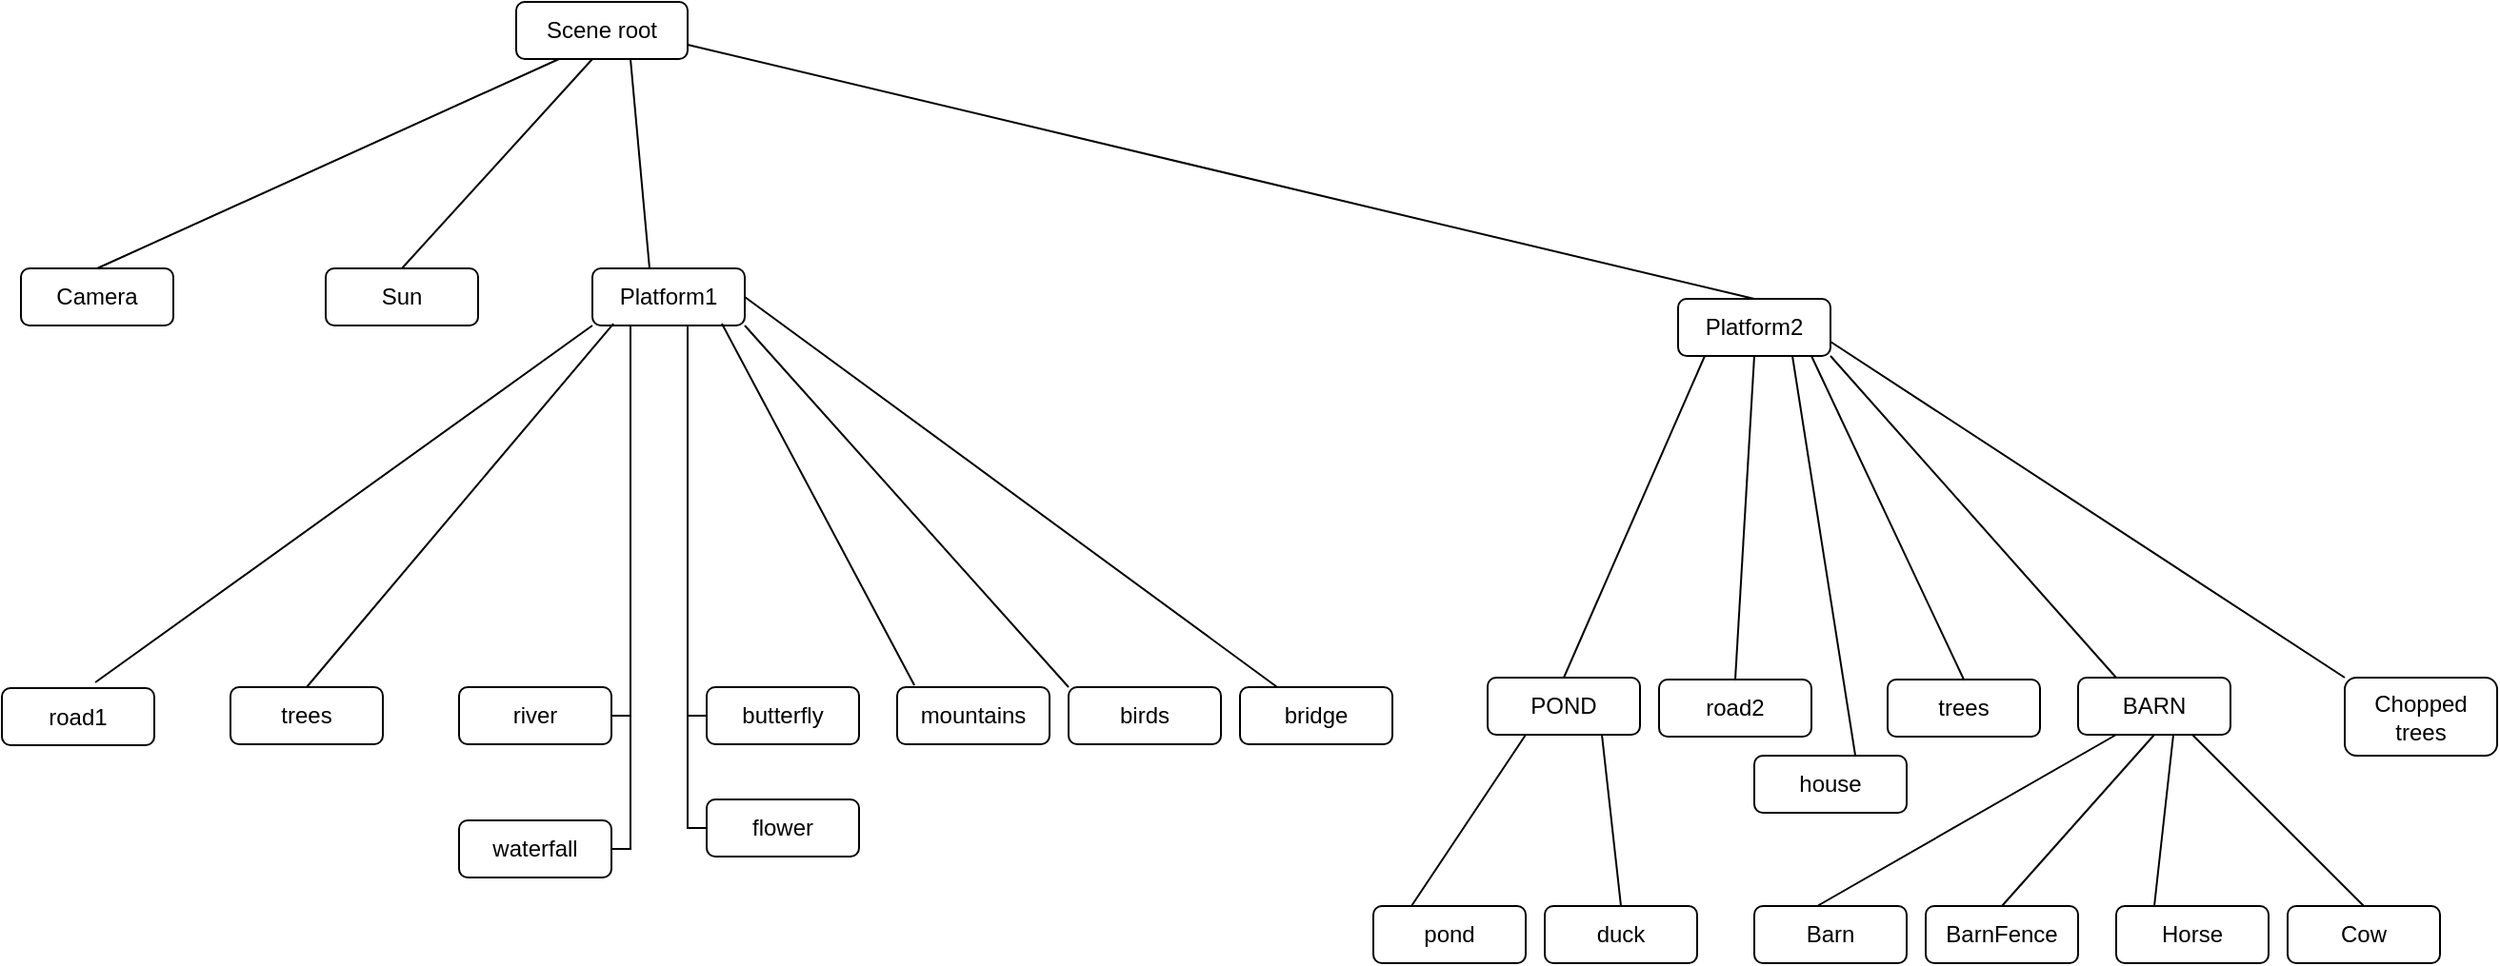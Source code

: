 <mxfile version="24.4.0" type="device">
  <diagram name="Página-1" id="yimdOHPpIYH52loGB8fc">
    <mxGraphModel dx="1434" dy="746" grid="1" gridSize="10" guides="1" tooltips="1" connect="1" arrows="1" fold="1" page="1" pageScale="1" pageWidth="827" pageHeight="1169" math="0" shadow="0">
      <root>
        <mxCell id="0" />
        <mxCell id="1" parent="0" />
        <mxCell id="s78NcPnJN6FUGEPkhZ8m-1" value="Scene root" style="rounded=1;whiteSpace=wrap;html=1;" parent="1" vertex="1">
          <mxGeometry x="300" y="80" width="90" height="30" as="geometry" />
        </mxCell>
        <mxCell id="s78NcPnJN6FUGEPkhZ8m-4" value="Camera" style="rounded=1;whiteSpace=wrap;html=1;" parent="1" vertex="1">
          <mxGeometry x="40" y="220" width="80" height="30" as="geometry" />
        </mxCell>
        <mxCell id="s78NcPnJN6FUGEPkhZ8m-6" value="Sun" style="rounded=1;whiteSpace=wrap;html=1;" parent="1" vertex="1">
          <mxGeometry x="200" y="220" width="80" height="30" as="geometry" />
        </mxCell>
        <mxCell id="s78NcPnJN6FUGEPkhZ8m-7" value="trees" style="rounded=1;whiteSpace=wrap;html=1;" parent="1" vertex="1">
          <mxGeometry x="150" y="440" width="80" height="30" as="geometry" />
        </mxCell>
        <mxCell id="s78NcPnJN6FUGEPkhZ8m-8" value="river" style="rounded=1;whiteSpace=wrap;html=1;" parent="1" vertex="1">
          <mxGeometry x="270" y="440" width="80" height="30" as="geometry" />
        </mxCell>
        <mxCell id="s78NcPnJN6FUGEPkhZ8m-9" value="waterfall" style="rounded=1;whiteSpace=wrap;html=1;" parent="1" vertex="1">
          <mxGeometry x="270" y="510" width="80" height="30" as="geometry" />
        </mxCell>
        <mxCell id="s78NcPnJN6FUGEPkhZ8m-10" value="birds" style="rounded=1;whiteSpace=wrap;html=1;" parent="1" vertex="1">
          <mxGeometry x="590" y="440" width="80" height="30" as="geometry" />
        </mxCell>
        <mxCell id="s78NcPnJN6FUGEPkhZ8m-11" value="flower" style="rounded=1;whiteSpace=wrap;html=1;" parent="1" vertex="1">
          <mxGeometry x="400" y="499" width="80" height="30" as="geometry" />
        </mxCell>
        <mxCell id="s78NcPnJN6FUGEPkhZ8m-12" value="butterfly" style="rounded=1;whiteSpace=wrap;html=1;" parent="1" vertex="1">
          <mxGeometry x="400" y="440" width="80" height="30" as="geometry" />
        </mxCell>
        <mxCell id="s78NcPnJN6FUGEPkhZ8m-13" value="mountains" style="rounded=1;whiteSpace=wrap;html=1;" parent="1" vertex="1">
          <mxGeometry x="500" y="440" width="80" height="30" as="geometry" />
        </mxCell>
        <mxCell id="s78NcPnJN6FUGEPkhZ8m-16" value="BARN" style="rounded=1;whiteSpace=wrap;html=1;" parent="1" vertex="1">
          <mxGeometry x="1120" y="435" width="80" height="30" as="geometry" />
        </mxCell>
        <mxCell id="s78NcPnJN6FUGEPkhZ8m-17" value="Barn" style="rounded=1;whiteSpace=wrap;html=1;" parent="1" vertex="1">
          <mxGeometry x="950" y="555" width="80" height="30" as="geometry" />
        </mxCell>
        <mxCell id="s78NcPnJN6FUGEPkhZ8m-18" value="" style="endArrow=none;html=1;rounded=0;exitX=0.413;exitY=0;exitDx=0;exitDy=0;exitPerimeter=0;entryX=0.25;entryY=1;entryDx=0;entryDy=0;" parent="1" source="s78NcPnJN6FUGEPkhZ8m-17" target="s78NcPnJN6FUGEPkhZ8m-16" edge="1">
          <mxGeometry width="50" height="50" relative="1" as="geometry">
            <mxPoint x="1070" y="405" as="sourcePoint" />
            <mxPoint x="1120" y="355" as="targetPoint" />
          </mxGeometry>
        </mxCell>
        <mxCell id="s78NcPnJN6FUGEPkhZ8m-20" value="BarnFence" style="rounded=1;whiteSpace=wrap;html=1;" parent="1" vertex="1">
          <mxGeometry x="1040" y="555" width="80" height="30" as="geometry" />
        </mxCell>
        <mxCell id="s78NcPnJN6FUGEPkhZ8m-21" value="Cow" style="rounded=1;whiteSpace=wrap;html=1;" parent="1" vertex="1">
          <mxGeometry x="1230" y="555" width="80" height="30" as="geometry" />
        </mxCell>
        <mxCell id="s78NcPnJN6FUGEPkhZ8m-22" value="Horse" style="rounded=1;whiteSpace=wrap;html=1;" parent="1" vertex="1">
          <mxGeometry x="1140" y="555" width="80" height="30" as="geometry" />
        </mxCell>
        <mxCell id="s78NcPnJN6FUGEPkhZ8m-23" value="POND" style="rounded=1;whiteSpace=wrap;html=1;" parent="1" vertex="1">
          <mxGeometry x="810" y="435" width="80" height="30" as="geometry" />
        </mxCell>
        <mxCell id="s78NcPnJN6FUGEPkhZ8m-25" value="pond" style="rounded=1;whiteSpace=wrap;html=1;" parent="1" vertex="1">
          <mxGeometry x="750" y="555" width="80" height="30" as="geometry" />
        </mxCell>
        <mxCell id="s78NcPnJN6FUGEPkhZ8m-27" value="duck" style="rounded=1;whiteSpace=wrap;html=1;" parent="1" vertex="1">
          <mxGeometry x="840" y="555" width="80" height="30" as="geometry" />
        </mxCell>
        <mxCell id="s78NcPnJN6FUGEPkhZ8m-28" value="" style="endArrow=none;html=1;rounded=0;exitX=0.25;exitY=0;exitDx=0;exitDy=0;entryX=0.25;entryY=1;entryDx=0;entryDy=0;" parent="1" source="s78NcPnJN6FUGEPkhZ8m-25" target="s78NcPnJN6FUGEPkhZ8m-23" edge="1">
          <mxGeometry width="50" height="50" relative="1" as="geometry">
            <mxPoint x="770" y="545" as="sourcePoint" />
            <mxPoint x="820" y="495" as="targetPoint" />
          </mxGeometry>
        </mxCell>
        <mxCell id="s78NcPnJN6FUGEPkhZ8m-29" value="" style="endArrow=none;html=1;rounded=0;exitX=0.5;exitY=0;exitDx=0;exitDy=0;entryX=0.75;entryY=1;entryDx=0;entryDy=0;" parent="1" source="s78NcPnJN6FUGEPkhZ8m-27" target="s78NcPnJN6FUGEPkhZ8m-23" edge="1">
          <mxGeometry width="50" height="50" relative="1" as="geometry">
            <mxPoint x="910" y="535" as="sourcePoint" />
            <mxPoint x="960" y="485" as="targetPoint" />
          </mxGeometry>
        </mxCell>
        <mxCell id="s78NcPnJN6FUGEPkhZ8m-30" value="" style="endArrow=none;html=1;rounded=0;exitX=0.5;exitY=0;exitDx=0;exitDy=0;entryX=0.5;entryY=1;entryDx=0;entryDy=0;" parent="1" source="s78NcPnJN6FUGEPkhZ8m-20" target="s78NcPnJN6FUGEPkhZ8m-16" edge="1">
          <mxGeometry width="50" height="50" relative="1" as="geometry">
            <mxPoint x="1053" y="425" as="sourcePoint" />
            <mxPoint x="1120" y="365" as="targetPoint" />
          </mxGeometry>
        </mxCell>
        <mxCell id="s78NcPnJN6FUGEPkhZ8m-35" value="" style="endArrow=none;html=1;rounded=0;exitX=0.25;exitY=0;exitDx=0;exitDy=0;" parent="1" source="s78NcPnJN6FUGEPkhZ8m-22" edge="1">
          <mxGeometry width="50" height="50" relative="1" as="geometry">
            <mxPoint x="1250" y="515" as="sourcePoint" />
            <mxPoint x="1170" y="465" as="targetPoint" />
          </mxGeometry>
        </mxCell>
        <mxCell id="s78NcPnJN6FUGEPkhZ8m-36" value="" style="endArrow=none;html=1;rounded=0;exitX=0.5;exitY=0;exitDx=0;exitDy=0;entryX=0.75;entryY=1;entryDx=0;entryDy=0;" parent="1" source="s78NcPnJN6FUGEPkhZ8m-21" target="s78NcPnJN6FUGEPkhZ8m-16" edge="1">
          <mxGeometry width="50" height="50" relative="1" as="geometry">
            <mxPoint x="1310" y="485" as="sourcePoint" />
            <mxPoint x="1360" y="435" as="targetPoint" />
          </mxGeometry>
        </mxCell>
        <mxCell id="s78NcPnJN6FUGEPkhZ8m-38" value="Platform1" style="rounded=1;whiteSpace=wrap;html=1;" parent="1" vertex="1">
          <mxGeometry x="340" y="220" width="80" height="30" as="geometry" />
        </mxCell>
        <mxCell id="s78NcPnJN6FUGEPkhZ8m-39" value="Platform2" style="rounded=1;whiteSpace=wrap;html=1;" parent="1" vertex="1">
          <mxGeometry x="910" y="236" width="80" height="30" as="geometry" />
        </mxCell>
        <mxCell id="s78NcPnJN6FUGEPkhZ8m-40" value="road1" style="rounded=1;whiteSpace=wrap;html=1;" parent="1" vertex="1">
          <mxGeometry x="30" y="440.5" width="80" height="30" as="geometry" />
        </mxCell>
        <mxCell id="s78NcPnJN6FUGEPkhZ8m-41" value="road2" style="rounded=1;whiteSpace=wrap;html=1;" parent="1" vertex="1">
          <mxGeometry x="900" y="436" width="80" height="30" as="geometry" />
        </mxCell>
        <mxCell id="s78NcPnJN6FUGEPkhZ8m-42" value="house" style="rounded=1;whiteSpace=wrap;html=1;" parent="1" vertex="1">
          <mxGeometry x="950" y="476" width="80" height="30" as="geometry" />
        </mxCell>
        <mxCell id="s78NcPnJN6FUGEPkhZ8m-52" value="" style="endArrow=none;html=1;rounded=0;exitX=0.5;exitY=0;exitDx=0;exitDy=0;entryX=0.25;entryY=1;entryDx=0;entryDy=0;" parent="1" source="s78NcPnJN6FUGEPkhZ8m-4" target="s78NcPnJN6FUGEPkhZ8m-1" edge="1">
          <mxGeometry width="50" height="50" relative="1" as="geometry">
            <mxPoint x="80" y="190" as="sourcePoint" />
            <mxPoint x="130" y="140" as="targetPoint" />
          </mxGeometry>
        </mxCell>
        <mxCell id="s78NcPnJN6FUGEPkhZ8m-53" value="" style="endArrow=none;html=1;rounded=0;exitX=0.5;exitY=0;exitDx=0;exitDy=0;" parent="1" source="s78NcPnJN6FUGEPkhZ8m-6" edge="1">
          <mxGeometry width="50" height="50" relative="1" as="geometry">
            <mxPoint x="280" y="200" as="sourcePoint" />
            <mxPoint x="340" y="110" as="targetPoint" />
          </mxGeometry>
        </mxCell>
        <mxCell id="s78NcPnJN6FUGEPkhZ8m-54" value="" style="endArrow=none;html=1;rounded=0;exitX=0.375;exitY=0;exitDx=0;exitDy=0;exitPerimeter=0;" parent="1" source="s78NcPnJN6FUGEPkhZ8m-38" edge="1">
          <mxGeometry width="50" height="50" relative="1" as="geometry">
            <mxPoint x="370" y="200" as="sourcePoint" />
            <mxPoint x="360" y="110" as="targetPoint" />
          </mxGeometry>
        </mxCell>
        <mxCell id="s78NcPnJN6FUGEPkhZ8m-55" value="" style="endArrow=none;html=1;rounded=0;exitX=0.5;exitY=0;exitDx=0;exitDy=0;entryX=1;entryY=0.75;entryDx=0;entryDy=0;" parent="1" source="s78NcPnJN6FUGEPkhZ8m-39" target="s78NcPnJN6FUGEPkhZ8m-1" edge="1">
          <mxGeometry width="50" height="50" relative="1" as="geometry">
            <mxPoint x="470" y="160" as="sourcePoint" />
            <mxPoint x="520" y="110" as="targetPoint" />
          </mxGeometry>
        </mxCell>
        <mxCell id="s78NcPnJN6FUGEPkhZ8m-56" value="" style="endArrow=none;html=1;rounded=0;exitX=0.613;exitY=-0.1;exitDx=0;exitDy=0;exitPerimeter=0;entryX=0;entryY=1;entryDx=0;entryDy=0;" parent="1" source="s78NcPnJN6FUGEPkhZ8m-40" target="s78NcPnJN6FUGEPkhZ8m-38" edge="1">
          <mxGeometry width="50" height="50" relative="1" as="geometry">
            <mxPoint x="100" y="400" as="sourcePoint" />
            <mxPoint x="150" y="350" as="targetPoint" />
          </mxGeometry>
        </mxCell>
        <mxCell id="s78NcPnJN6FUGEPkhZ8m-57" value="" style="endArrow=none;html=1;rounded=0;exitX=0.5;exitY=0;exitDx=0;exitDy=0;entryX=0.138;entryY=0.967;entryDx=0;entryDy=0;entryPerimeter=0;" parent="1" source="s78NcPnJN6FUGEPkhZ8m-7" target="s78NcPnJN6FUGEPkhZ8m-38" edge="1">
          <mxGeometry width="50" height="50" relative="1" as="geometry">
            <mxPoint x="190" y="410" as="sourcePoint" />
            <mxPoint x="240" y="360" as="targetPoint" />
          </mxGeometry>
        </mxCell>
        <mxCell id="s78NcPnJN6FUGEPkhZ8m-59" value="" style="endArrow=none;html=1;rounded=0;exitX=1;exitY=0.5;exitDx=0;exitDy=0;entryX=0.25;entryY=1;entryDx=0;entryDy=0;" parent="1" source="s78NcPnJN6FUGEPkhZ8m-8" target="s78NcPnJN6FUGEPkhZ8m-38" edge="1">
          <mxGeometry width="50" height="50" relative="1" as="geometry">
            <mxPoint x="320" y="400" as="sourcePoint" />
            <mxPoint x="370" y="350" as="targetPoint" />
            <Array as="points">
              <mxPoint x="360" y="455" />
            </Array>
          </mxGeometry>
        </mxCell>
        <mxCell id="s78NcPnJN6FUGEPkhZ8m-62" value="" style="endArrow=none;html=1;rounded=0;exitX=1;exitY=0.5;exitDx=0;exitDy=0;" parent="1" source="s78NcPnJN6FUGEPkhZ8m-9" edge="1">
          <mxGeometry width="50" height="50" relative="1" as="geometry">
            <mxPoint x="330" y="540" as="sourcePoint" />
            <mxPoint x="360" y="450" as="targetPoint" />
            <Array as="points">
              <mxPoint x="360" y="525" />
            </Array>
          </mxGeometry>
        </mxCell>
        <mxCell id="s78NcPnJN6FUGEPkhZ8m-66" value="" style="endArrow=none;html=1;rounded=0;exitX=0;exitY=0.5;exitDx=0;exitDy=0;" parent="1" source="s78NcPnJN6FUGEPkhZ8m-11" edge="1">
          <mxGeometry width="50" height="50" relative="1" as="geometry">
            <mxPoint x="320" y="550" as="sourcePoint" />
            <mxPoint x="390" y="450" as="targetPoint" />
            <Array as="points">
              <mxPoint x="390" y="514" />
            </Array>
          </mxGeometry>
        </mxCell>
        <mxCell id="s78NcPnJN6FUGEPkhZ8m-67" value="" style="endArrow=none;html=1;rounded=0;exitX=0.85;exitY=0.967;exitDx=0;exitDy=0;entryX=0.113;entryY=-0.033;entryDx=0;entryDy=0;entryPerimeter=0;exitPerimeter=0;" parent="1" source="s78NcPnJN6FUGEPkhZ8m-38" target="s78NcPnJN6FUGEPkhZ8m-13" edge="1">
          <mxGeometry width="50" height="50" relative="1" as="geometry">
            <mxPoint x="540" y="340" as="sourcePoint" />
            <mxPoint x="590" y="290" as="targetPoint" />
          </mxGeometry>
        </mxCell>
        <mxCell id="s78NcPnJN6FUGEPkhZ8m-68" value="" style="endArrow=none;html=1;rounded=0;entryX=0;entryY=0;entryDx=0;entryDy=0;exitX=1;exitY=1;exitDx=0;exitDy=0;" parent="1" source="s78NcPnJN6FUGEPkhZ8m-38" target="s78NcPnJN6FUGEPkhZ8m-10" edge="1">
          <mxGeometry width="50" height="50" relative="1" as="geometry">
            <mxPoint x="580" y="310" as="sourcePoint" />
            <mxPoint x="630" y="260" as="targetPoint" />
          </mxGeometry>
        </mxCell>
        <mxCell id="s78NcPnJN6FUGEPkhZ8m-69" value="" style="endArrow=none;html=1;rounded=0;entryX=0.625;entryY=1;entryDx=0;entryDy=0;entryPerimeter=0;exitX=0;exitY=0.5;exitDx=0;exitDy=0;" parent="1" source="s78NcPnJN6FUGEPkhZ8m-12" target="s78NcPnJN6FUGEPkhZ8m-38" edge="1">
          <mxGeometry width="50" height="50" relative="1" as="geometry">
            <mxPoint x="380" y="360" as="sourcePoint" />
            <mxPoint x="430" y="310" as="targetPoint" />
            <Array as="points">
              <mxPoint x="390" y="455" />
            </Array>
          </mxGeometry>
        </mxCell>
        <mxCell id="s78NcPnJN6FUGEPkhZ8m-70" value="bridge" style="rounded=1;whiteSpace=wrap;html=1;" parent="1" vertex="1">
          <mxGeometry x="680" y="440" width="80" height="30" as="geometry" />
        </mxCell>
        <mxCell id="s78NcPnJN6FUGEPkhZ8m-71" value="" style="endArrow=none;html=1;rounded=0;exitX=1;exitY=0.5;exitDx=0;exitDy=0;" parent="1" source="s78NcPnJN6FUGEPkhZ8m-38" target="s78NcPnJN6FUGEPkhZ8m-70" edge="1">
          <mxGeometry width="50" height="50" relative="1" as="geometry">
            <mxPoint x="600" y="340" as="sourcePoint" />
            <mxPoint x="650" y="290" as="targetPoint" />
          </mxGeometry>
        </mxCell>
        <mxCell id="s78NcPnJN6FUGEPkhZ8m-72" value="" style="endArrow=none;html=1;rounded=0;exitX=0.5;exitY=0;exitDx=0;exitDy=0;entryX=0.175;entryY=1;entryDx=0;entryDy=0;entryPerimeter=0;" parent="1" source="s78NcPnJN6FUGEPkhZ8m-23" target="s78NcPnJN6FUGEPkhZ8m-39" edge="1">
          <mxGeometry width="50" height="50" relative="1" as="geometry">
            <mxPoint x="840" y="336" as="sourcePoint" />
            <mxPoint x="1050" y="266" as="targetPoint" />
          </mxGeometry>
        </mxCell>
        <mxCell id="s78NcPnJN6FUGEPkhZ8m-73" value="" style="endArrow=none;html=1;rounded=0;exitX=0.5;exitY=0;exitDx=0;exitDy=0;entryX=0.5;entryY=1;entryDx=0;entryDy=0;" parent="1" source="s78NcPnJN6FUGEPkhZ8m-41" target="s78NcPnJN6FUGEPkhZ8m-39" edge="1">
          <mxGeometry width="50" height="50" relative="1" as="geometry">
            <mxPoint x="990" y="296" as="sourcePoint" />
            <mxPoint x="1040" y="246" as="targetPoint" />
          </mxGeometry>
        </mxCell>
        <mxCell id="s78NcPnJN6FUGEPkhZ8m-74" value="" style="endArrow=none;html=1;rounded=0;exitX=1;exitY=1;exitDx=0;exitDy=0;entryX=0.25;entryY=0;entryDx=0;entryDy=0;" parent="1" source="s78NcPnJN6FUGEPkhZ8m-39" target="s78NcPnJN6FUGEPkhZ8m-16" edge="1">
          <mxGeometry width="50" height="50" relative="1" as="geometry">
            <mxPoint x="1120" y="296" as="sourcePoint" />
            <mxPoint x="1170" y="246" as="targetPoint" />
          </mxGeometry>
        </mxCell>
        <mxCell id="s78NcPnJN6FUGEPkhZ8m-75" value="" style="endArrow=none;html=1;rounded=0;exitX=0.75;exitY=1;exitDx=0;exitDy=0;entryX=0.663;entryY=0;entryDx=0;entryDy=0;entryPerimeter=0;" parent="1" source="s78NcPnJN6FUGEPkhZ8m-39" target="s78NcPnJN6FUGEPkhZ8m-42" edge="1">
          <mxGeometry width="50" height="50" relative="1" as="geometry">
            <mxPoint x="1270" y="286" as="sourcePoint" />
            <mxPoint x="1320" y="236" as="targetPoint" />
          </mxGeometry>
        </mxCell>
        <mxCell id="ZCkEa-4Q0tNo5iQg6ibJ-1" value="Chopped&lt;div&gt;trees&lt;/div&gt;" style="rounded=1;whiteSpace=wrap;html=1;" vertex="1" parent="1">
          <mxGeometry x="1260" y="435" width="80" height="41" as="geometry" />
        </mxCell>
        <mxCell id="ZCkEa-4Q0tNo5iQg6ibJ-2" value="" style="endArrow=none;html=1;rounded=0;exitX=1;exitY=0.75;exitDx=0;exitDy=0;entryX=0;entryY=0;entryDx=0;entryDy=0;" edge="1" parent="1" source="s78NcPnJN6FUGEPkhZ8m-39" target="ZCkEa-4Q0tNo5iQg6ibJ-1">
          <mxGeometry width="50" height="50" relative="1" as="geometry">
            <mxPoint x="1180" y="286" as="sourcePoint" />
            <mxPoint x="1230" y="236" as="targetPoint" />
          </mxGeometry>
        </mxCell>
        <mxCell id="ZCkEa-4Q0tNo5iQg6ibJ-5" value="trees" style="rounded=1;whiteSpace=wrap;html=1;" vertex="1" parent="1">
          <mxGeometry x="1020" y="436" width="80" height="30" as="geometry" />
        </mxCell>
        <mxCell id="ZCkEa-4Q0tNo5iQg6ibJ-6" value="" style="endArrow=none;html=1;rounded=0;exitX=0.5;exitY=0;exitDx=0;exitDy=0;" edge="1" parent="1" source="ZCkEa-4Q0tNo5iQg6ibJ-5">
          <mxGeometry width="50" height="50" relative="1" as="geometry">
            <mxPoint x="1040" y="436" as="sourcePoint" />
            <mxPoint x="980" y="266" as="targetPoint" />
          </mxGeometry>
        </mxCell>
      </root>
    </mxGraphModel>
  </diagram>
</mxfile>
